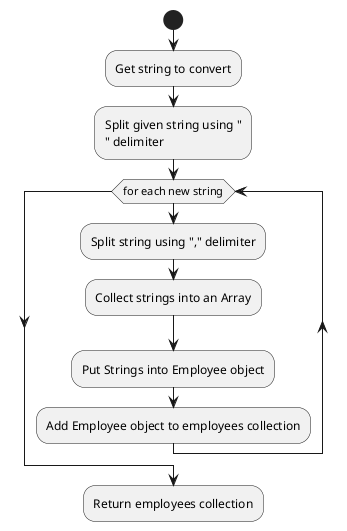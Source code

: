 @startuml
'https://plantuml.com/activity-diagram-beta

start
    :Get string to convert;
    :Split given string using "\n" delimiter;

    while (for each new string)
        :Split string using "," delimiter;
        :Collect strings into an Array;
        :Put Strings into Employee object;
        :Add Employee object to employees collection;
    endwhile

    :Return employees collection;

@enduml
